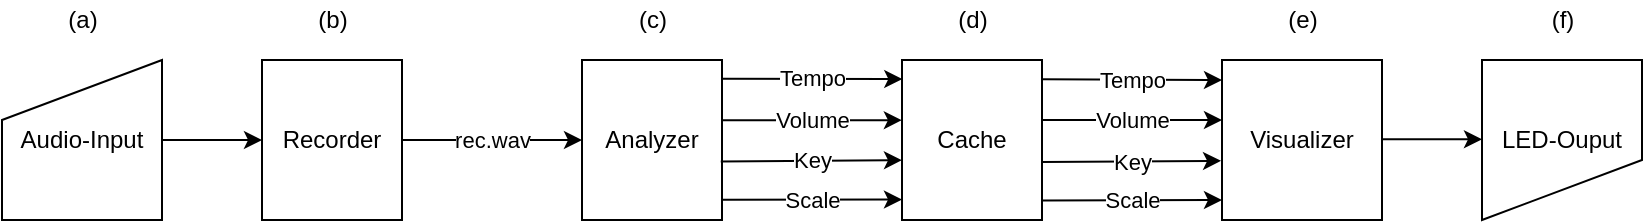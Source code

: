 <mxfile version="18.0.2" type="github">
  <diagram name="Page-1" id="74b105a0-9070-1c63-61bc-23e55f88626e">
    <mxGraphModel dx="982" dy="536" grid="1" gridSize="10" guides="1" tooltips="1" connect="1" arrows="1" fold="1" page="1" pageScale="1.5" pageWidth="1169" pageHeight="826" background="none" math="0" shadow="0">
      <root>
        <mxCell id="0" style=";html=1;" />
        <mxCell id="1" style=";html=1;" parent="0" />
        <mxCell id="9CzyhBuf1FsdNSluADcy-6" value="Audio-Input" style="shape=manualInput;whiteSpace=wrap;html=1;fillColor=none;" parent="1" vertex="1">
          <mxGeometry x="390" y="210" width="80" height="80" as="geometry" />
        </mxCell>
        <mxCell id="9CzyhBuf1FsdNSluADcy-10" value="" style="endArrow=classic;html=1;rounded=0;exitX=1;exitY=0.5;exitDx=0;exitDy=0;entryX=0;entryY=0.5;entryDx=0;entryDy=0;" parent="1" source="9CzyhBuf1FsdNSluADcy-6" target="9CzyhBuf1FsdNSluADcy-12" edge="1">
          <mxGeometry width="50" height="50" relative="1" as="geometry">
            <mxPoint x="880" y="300" as="sourcePoint" />
            <mxPoint x="880" y="220" as="targetPoint" />
          </mxGeometry>
        </mxCell>
        <mxCell id="9CzyhBuf1FsdNSluADcy-12" value="Recorder" style="rounded=0;whiteSpace=wrap;html=1;fillColor=none;gradientColor=none;" parent="1" vertex="1">
          <mxGeometry x="520" y="210" width="70" height="80" as="geometry" />
        </mxCell>
        <mxCell id="9CzyhBuf1FsdNSluADcy-13" value="rec.wav" style="endArrow=classic;html=1;rounded=0;exitX=1;exitY=0.5;exitDx=0;exitDy=0;entryX=0;entryY=0.5;entryDx=0;entryDy=0;" parent="1" source="9CzyhBuf1FsdNSluADcy-12" target="9CzyhBuf1FsdNSluADcy-14" edge="1">
          <mxGeometry width="50" height="50" relative="1" as="geometry">
            <mxPoint x="890" y="210.0" as="sourcePoint" />
            <mxPoint x="890" y="250.0" as="targetPoint" />
          </mxGeometry>
        </mxCell>
        <mxCell id="9CzyhBuf1FsdNSluADcy-14" value="Analyzer" style="rounded=0;whiteSpace=wrap;html=1;fillColor=none;gradientColor=none;" parent="1" vertex="1">
          <mxGeometry x="680" y="210" width="70" height="80" as="geometry" />
        </mxCell>
        <mxCell id="9CzyhBuf1FsdNSluADcy-16" value="Cache" style="rounded=0;whiteSpace=wrap;html=1;fillColor=none;gradientColor=none;" parent="1" vertex="1">
          <mxGeometry x="840" y="210" width="70" height="80" as="geometry" />
        </mxCell>
        <mxCell id="9CzyhBuf1FsdNSluADcy-17" value="Volume" style="endArrow=classic;html=1;rounded=0;entryX=-0.001;entryY=0.376;entryDx=0;entryDy=0;exitX=1.007;exitY=0.376;exitDx=0;exitDy=0;exitPerimeter=0;entryPerimeter=0;" parent="1" source="9CzyhBuf1FsdNSluADcy-14" target="9CzyhBuf1FsdNSluADcy-16" edge="1">
          <mxGeometry width="50" height="50" relative="1" as="geometry">
            <mxPoint x="890" y="380.8" as="sourcePoint" />
            <mxPoint x="890" y="410" as="targetPoint" />
          </mxGeometry>
        </mxCell>
        <mxCell id="9CzyhBuf1FsdNSluADcy-18" value="Tempo" style="endArrow=classic;html=1;rounded=0;entryX=0.002;entryY=0.119;entryDx=0;entryDy=0;exitX=1.007;exitY=0.117;exitDx=0;exitDy=0;exitPerimeter=0;entryPerimeter=0;" parent="1" source="9CzyhBuf1FsdNSluADcy-14" target="9CzyhBuf1FsdNSluADcy-16" edge="1">
          <mxGeometry width="50" height="50" relative="1" as="geometry">
            <mxPoint x="863.2" y="440" as="sourcePoint" />
            <mxPoint x="861.6" y="490" as="targetPoint" />
          </mxGeometry>
        </mxCell>
        <mxCell id="9CzyhBuf1FsdNSluADcy-19" value="Key" style="endArrow=classic;html=1;rounded=0;entryX=0;entryY=0.626;entryDx=0;entryDy=0;entryPerimeter=0;exitX=0.991;exitY=0.634;exitDx=0;exitDy=0;exitPerimeter=0;" parent="1" source="9CzyhBuf1FsdNSluADcy-14" target="9CzyhBuf1FsdNSluADcy-16" edge="1">
          <mxGeometry width="50" height="50" relative="1" as="geometry">
            <mxPoint x="920" y="440" as="sourcePoint" />
            <mxPoint x="896.8" y="490" as="targetPoint" />
          </mxGeometry>
        </mxCell>
        <mxCell id="9CzyhBuf1FsdNSluADcy-20" value="Scale" style="endArrow=classic;html=1;rounded=0;exitX=0.996;exitY=0.874;exitDx=0;exitDy=0;exitPerimeter=0;entryX=0;entryY=0.872;entryDx=0;entryDy=0;entryPerimeter=0;" parent="1" source="9CzyhBuf1FsdNSluADcy-14" target="9CzyhBuf1FsdNSluADcy-16" edge="1">
          <mxGeometry width="50" height="50" relative="1" as="geometry">
            <mxPoint x="780" y="300" as="sourcePoint" />
            <mxPoint x="830" y="290" as="targetPoint" />
          </mxGeometry>
        </mxCell>
        <mxCell id="9CzyhBuf1FsdNSluADcy-21" value="Visualizer" style="rounded=0;whiteSpace=wrap;html=1;fillColor=none;gradientColor=none;" parent="1" vertex="1">
          <mxGeometry x="1000" y="210" width="80" height="80" as="geometry" />
        </mxCell>
        <mxCell id="9CzyhBuf1FsdNSluADcy-28" value="LED-Ouput" style="shape=manualInput;whiteSpace=wrap;html=1;fillColor=none;gradientColor=none;rotation=0;labelBorderColor=none;direction=west;" parent="1" vertex="1">
          <mxGeometry x="1130" y="210" width="80" height="80" as="geometry" />
        </mxCell>
        <mxCell id="9CzyhBuf1FsdNSluADcy-31" value="Volume" style="endArrow=classic;html=1;rounded=0;exitX=1.003;exitY=0.375;exitDx=0;exitDy=0;exitPerimeter=0;" parent="1" edge="1" source="9CzyhBuf1FsdNSluADcy-16">
          <mxGeometry width="50" height="50" relative="1" as="geometry">
            <mxPoint x="911.12" y="240.35" as="sourcePoint" />
            <mxPoint x="1000" y="240" as="targetPoint" />
          </mxGeometry>
        </mxCell>
        <mxCell id="9CzyhBuf1FsdNSluADcy-32" value="Tempo" style="endArrow=classic;html=1;rounded=0;exitX=0.998;exitY=0.12;exitDx=0;exitDy=0;exitPerimeter=0;" parent="1" edge="1" source="9CzyhBuf1FsdNSluADcy-16">
          <mxGeometry width="50" height="50" relative="1" as="geometry">
            <mxPoint x="911.12" y="219.63" as="sourcePoint" />
            <mxPoint x="1000" y="220" as="targetPoint" />
          </mxGeometry>
        </mxCell>
        <mxCell id="9CzyhBuf1FsdNSluADcy-33" value="Key" style="endArrow=classic;html=1;rounded=0;entryX=-0.006;entryY=0.63;entryDx=0;entryDy=0;entryPerimeter=0;exitX=0.991;exitY=0.634;exitDx=0;exitDy=0;exitPerimeter=0;" parent="1" edge="1" target="9CzyhBuf1FsdNSluADcy-21">
          <mxGeometry width="50" height="50" relative="1" as="geometry">
            <mxPoint x="910.0" y="260.99" as="sourcePoint" />
            <mxPoint x="1000.63" y="260.35" as="targetPoint" />
          </mxGeometry>
        </mxCell>
        <mxCell id="9CzyhBuf1FsdNSluADcy-34" value="Scale" style="endArrow=classic;html=1;rounded=0;exitX=0.996;exitY=0.874;exitDx=0;exitDy=0;exitPerimeter=0;" parent="1" edge="1">
          <mxGeometry width="50" height="50" relative="1" as="geometry">
            <mxPoint x="910.35" y="280.19" as="sourcePoint" />
            <mxPoint x="1000" y="280" as="targetPoint" />
          </mxGeometry>
        </mxCell>
        <mxCell id="9CzyhBuf1FsdNSluADcy-36" value="" style="endArrow=classic;html=1;rounded=0;exitX=1;exitY=0.5;exitDx=0;exitDy=0;entryX=0;entryY=0.5;entryDx=0;entryDy=0;" parent="1" edge="1">
          <mxGeometry width="50" height="50" relative="1" as="geometry">
            <mxPoint x="1080.0" y="249.66" as="sourcePoint" />
            <mxPoint x="1130.0" y="249.66" as="targetPoint" />
          </mxGeometry>
        </mxCell>
        <mxCell id="9CzyhBuf1FsdNSluADcy-37" value="(c)" style="text;html=1;align=center;verticalAlign=middle;resizable=0;points=[];autosize=1;strokeColor=none;fillColor=none;" parent="1" vertex="1">
          <mxGeometry x="700" y="180" width="30" height="20" as="geometry" />
        </mxCell>
        <mxCell id="9CzyhBuf1FsdNSluADcy-38" value="(b)" style="text;html=1;align=center;verticalAlign=middle;resizable=0;points=[];autosize=1;strokeColor=none;fillColor=none;" parent="1" vertex="1">
          <mxGeometry x="540" y="180" width="30" height="20" as="geometry" />
        </mxCell>
        <mxCell id="9CzyhBuf1FsdNSluADcy-39" value="(d)" style="text;html=1;align=center;verticalAlign=middle;resizable=0;points=[];autosize=1;strokeColor=none;fillColor=none;" parent="1" vertex="1">
          <mxGeometry x="860" y="180" width="30" height="20" as="geometry" />
        </mxCell>
        <mxCell id="9CzyhBuf1FsdNSluADcy-40" value="(e)" style="text;html=1;align=center;verticalAlign=middle;resizable=0;points=[];autosize=1;strokeColor=none;fillColor=none;" parent="1" vertex="1">
          <mxGeometry x="1025" y="180" width="30" height="20" as="geometry" />
        </mxCell>
        <mxCell id="C0UD-SawLeaSJpjZ_oh5-1" value="(a)" style="text;html=1;align=center;verticalAlign=middle;resizable=0;points=[];autosize=1;strokeColor=none;fillColor=none;" vertex="1" parent="1">
          <mxGeometry x="415" y="180" width="30" height="20" as="geometry" />
        </mxCell>
        <mxCell id="C0UD-SawLeaSJpjZ_oh5-3" value="(f)" style="text;html=1;align=center;verticalAlign=middle;resizable=0;points=[];autosize=1;strokeColor=none;fillColor=none;" vertex="1" parent="1">
          <mxGeometry x="1155" y="180" width="30" height="20" as="geometry" />
        </mxCell>
      </root>
    </mxGraphModel>
  </diagram>
</mxfile>
